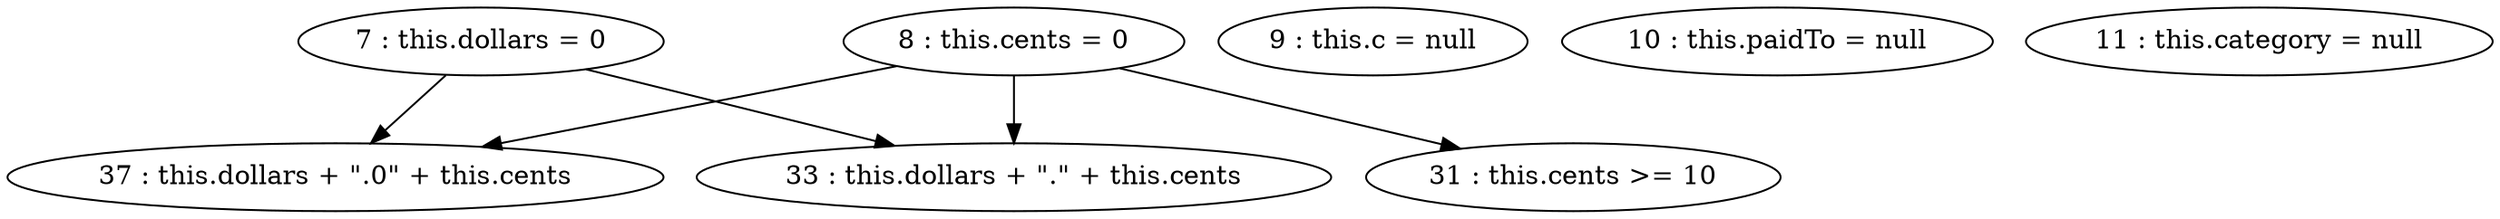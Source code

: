 digraph G {
"7 : this.dollars = 0"
"7 : this.dollars = 0" -> "33 : this.dollars + \".\" + this.cents"
"7 : this.dollars = 0" -> "37 : this.dollars + \".0\" + this.cents"
"8 : this.cents = 0"
"8 : this.cents = 0" -> "31 : this.cents >= 10"
"8 : this.cents = 0" -> "33 : this.dollars + \".\" + this.cents"
"8 : this.cents = 0" -> "37 : this.dollars + \".0\" + this.cents"
"9 : this.c = null"
"10 : this.paidTo = null"
"11 : this.category = null"
"31 : this.cents >= 10"
"33 : this.dollars + \".\" + this.cents"
"37 : this.dollars + \".0\" + this.cents"
}